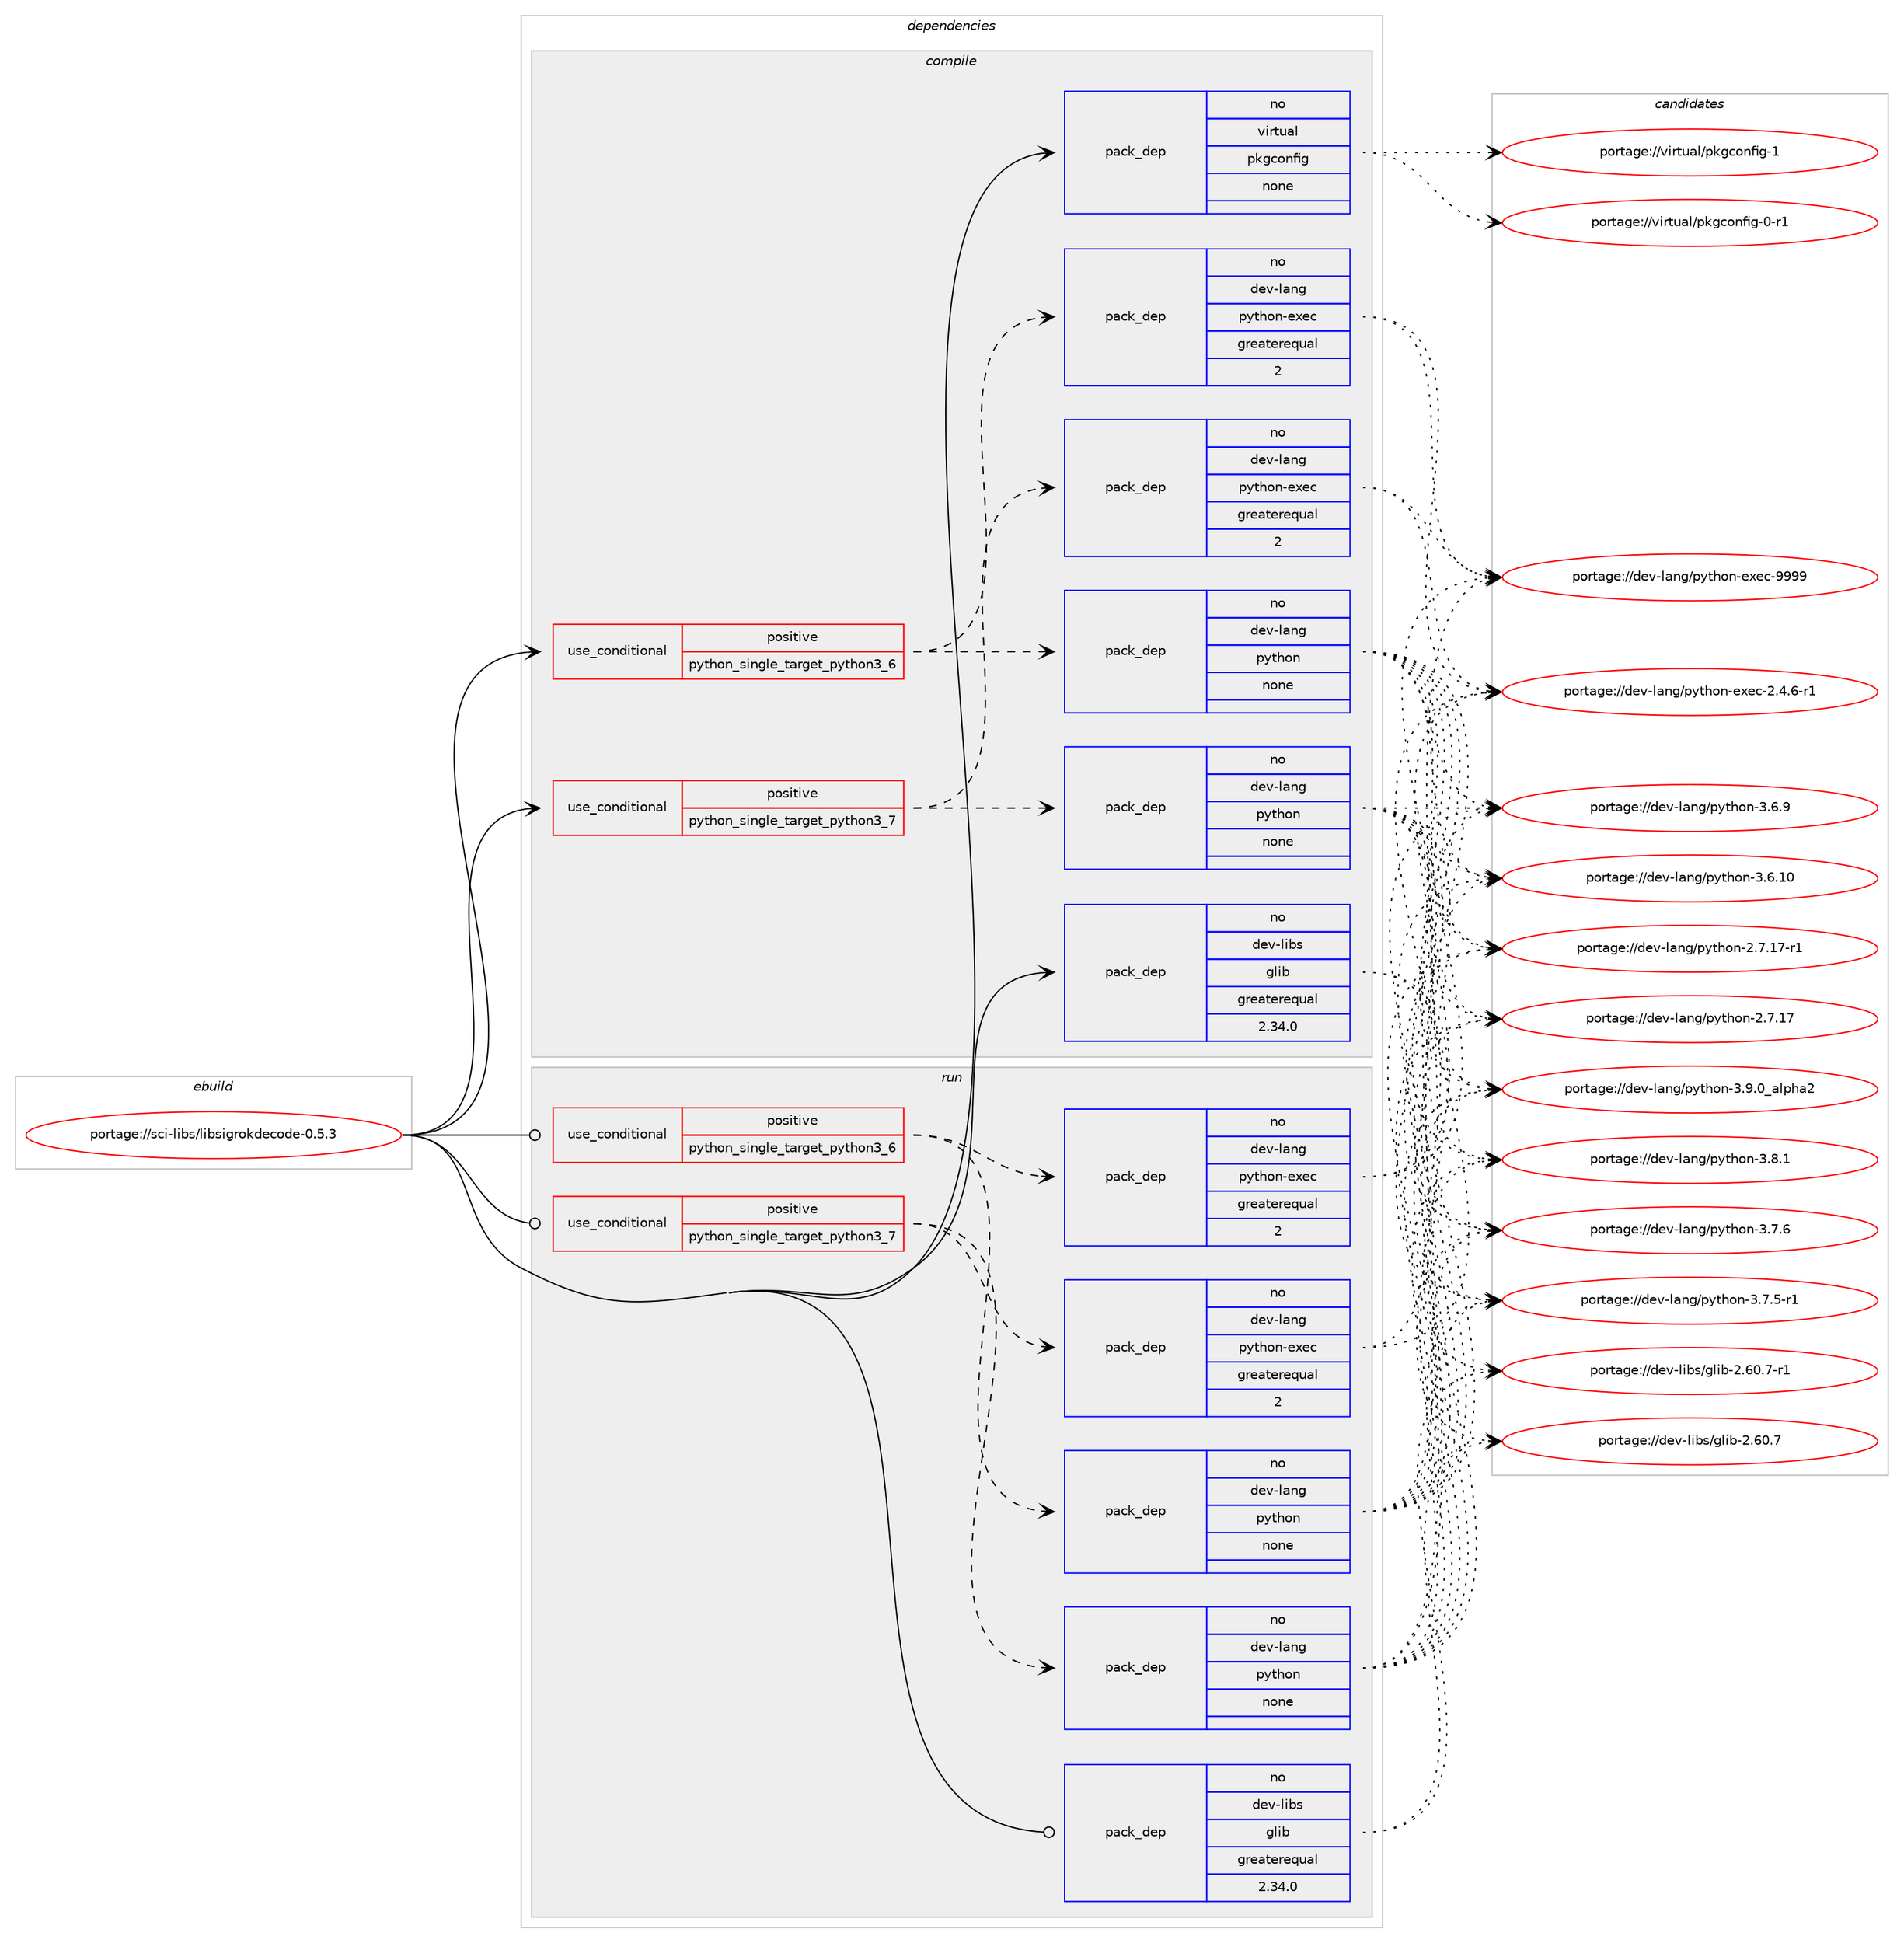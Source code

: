 digraph prolog {

# *************
# Graph options
# *************

newrank=true;
concentrate=true;
compound=true;
graph [rankdir=LR,fontname=Helvetica,fontsize=10,ranksep=1.5];#, ranksep=2.5, nodesep=0.2];
edge  [arrowhead=vee];
node  [fontname=Helvetica,fontsize=10];

# **********
# The ebuild
# **********

subgraph cluster_leftcol {
color=gray;
rank=same;
label=<<i>ebuild</i>>;
id [label="portage://sci-libs/libsigrokdecode-0.5.3", color=red, width=4, href="../sci-libs/libsigrokdecode-0.5.3.svg"];
}

# ****************
# The dependencies
# ****************

subgraph cluster_midcol {
color=gray;
label=<<i>dependencies</i>>;
subgraph cluster_compile {
fillcolor="#eeeeee";
style=filled;
label=<<i>compile</i>>;
subgraph cond17481 {
dependency87686 [label=<<TABLE BORDER="0" CELLBORDER="1" CELLSPACING="0" CELLPADDING="4"><TR><TD ROWSPAN="3" CELLPADDING="10">use_conditional</TD></TR><TR><TD>positive</TD></TR><TR><TD>python_single_target_python3_6</TD></TR></TABLE>>, shape=none, color=red];
subgraph pack68700 {
dependency87687 [label=<<TABLE BORDER="0" CELLBORDER="1" CELLSPACING="0" CELLPADDING="4" WIDTH="220"><TR><TD ROWSPAN="6" CELLPADDING="30">pack_dep</TD></TR><TR><TD WIDTH="110">no</TD></TR><TR><TD>dev-lang</TD></TR><TR><TD>python</TD></TR><TR><TD>none</TD></TR><TR><TD></TD></TR></TABLE>>, shape=none, color=blue];
}
dependency87686:e -> dependency87687:w [weight=20,style="dashed",arrowhead="vee"];
subgraph pack68701 {
dependency87688 [label=<<TABLE BORDER="0" CELLBORDER="1" CELLSPACING="0" CELLPADDING="4" WIDTH="220"><TR><TD ROWSPAN="6" CELLPADDING="30">pack_dep</TD></TR><TR><TD WIDTH="110">no</TD></TR><TR><TD>dev-lang</TD></TR><TR><TD>python-exec</TD></TR><TR><TD>greaterequal</TD></TR><TR><TD>2</TD></TR></TABLE>>, shape=none, color=blue];
}
dependency87686:e -> dependency87688:w [weight=20,style="dashed",arrowhead="vee"];
}
id:e -> dependency87686:w [weight=20,style="solid",arrowhead="vee"];
subgraph cond17482 {
dependency87689 [label=<<TABLE BORDER="0" CELLBORDER="1" CELLSPACING="0" CELLPADDING="4"><TR><TD ROWSPAN="3" CELLPADDING="10">use_conditional</TD></TR><TR><TD>positive</TD></TR><TR><TD>python_single_target_python3_7</TD></TR></TABLE>>, shape=none, color=red];
subgraph pack68702 {
dependency87690 [label=<<TABLE BORDER="0" CELLBORDER="1" CELLSPACING="0" CELLPADDING="4" WIDTH="220"><TR><TD ROWSPAN="6" CELLPADDING="30">pack_dep</TD></TR><TR><TD WIDTH="110">no</TD></TR><TR><TD>dev-lang</TD></TR><TR><TD>python</TD></TR><TR><TD>none</TD></TR><TR><TD></TD></TR></TABLE>>, shape=none, color=blue];
}
dependency87689:e -> dependency87690:w [weight=20,style="dashed",arrowhead="vee"];
subgraph pack68703 {
dependency87691 [label=<<TABLE BORDER="0" CELLBORDER="1" CELLSPACING="0" CELLPADDING="4" WIDTH="220"><TR><TD ROWSPAN="6" CELLPADDING="30">pack_dep</TD></TR><TR><TD WIDTH="110">no</TD></TR><TR><TD>dev-lang</TD></TR><TR><TD>python-exec</TD></TR><TR><TD>greaterequal</TD></TR><TR><TD>2</TD></TR></TABLE>>, shape=none, color=blue];
}
dependency87689:e -> dependency87691:w [weight=20,style="dashed",arrowhead="vee"];
}
id:e -> dependency87689:w [weight=20,style="solid",arrowhead="vee"];
subgraph pack68704 {
dependency87692 [label=<<TABLE BORDER="0" CELLBORDER="1" CELLSPACING="0" CELLPADDING="4" WIDTH="220"><TR><TD ROWSPAN="6" CELLPADDING="30">pack_dep</TD></TR><TR><TD WIDTH="110">no</TD></TR><TR><TD>dev-libs</TD></TR><TR><TD>glib</TD></TR><TR><TD>greaterequal</TD></TR><TR><TD>2.34.0</TD></TR></TABLE>>, shape=none, color=blue];
}
id:e -> dependency87692:w [weight=20,style="solid",arrowhead="vee"];
subgraph pack68705 {
dependency87693 [label=<<TABLE BORDER="0" CELLBORDER="1" CELLSPACING="0" CELLPADDING="4" WIDTH="220"><TR><TD ROWSPAN="6" CELLPADDING="30">pack_dep</TD></TR><TR><TD WIDTH="110">no</TD></TR><TR><TD>virtual</TD></TR><TR><TD>pkgconfig</TD></TR><TR><TD>none</TD></TR><TR><TD></TD></TR></TABLE>>, shape=none, color=blue];
}
id:e -> dependency87693:w [weight=20,style="solid",arrowhead="vee"];
}
subgraph cluster_compileandrun {
fillcolor="#eeeeee";
style=filled;
label=<<i>compile and run</i>>;
}
subgraph cluster_run {
fillcolor="#eeeeee";
style=filled;
label=<<i>run</i>>;
subgraph cond17483 {
dependency87694 [label=<<TABLE BORDER="0" CELLBORDER="1" CELLSPACING="0" CELLPADDING="4"><TR><TD ROWSPAN="3" CELLPADDING="10">use_conditional</TD></TR><TR><TD>positive</TD></TR><TR><TD>python_single_target_python3_6</TD></TR></TABLE>>, shape=none, color=red];
subgraph pack68706 {
dependency87695 [label=<<TABLE BORDER="0" CELLBORDER="1" CELLSPACING="0" CELLPADDING="4" WIDTH="220"><TR><TD ROWSPAN="6" CELLPADDING="30">pack_dep</TD></TR><TR><TD WIDTH="110">no</TD></TR><TR><TD>dev-lang</TD></TR><TR><TD>python</TD></TR><TR><TD>none</TD></TR><TR><TD></TD></TR></TABLE>>, shape=none, color=blue];
}
dependency87694:e -> dependency87695:w [weight=20,style="dashed",arrowhead="vee"];
subgraph pack68707 {
dependency87696 [label=<<TABLE BORDER="0" CELLBORDER="1" CELLSPACING="0" CELLPADDING="4" WIDTH="220"><TR><TD ROWSPAN="6" CELLPADDING="30">pack_dep</TD></TR><TR><TD WIDTH="110">no</TD></TR><TR><TD>dev-lang</TD></TR><TR><TD>python-exec</TD></TR><TR><TD>greaterequal</TD></TR><TR><TD>2</TD></TR></TABLE>>, shape=none, color=blue];
}
dependency87694:e -> dependency87696:w [weight=20,style="dashed",arrowhead="vee"];
}
id:e -> dependency87694:w [weight=20,style="solid",arrowhead="odot"];
subgraph cond17484 {
dependency87697 [label=<<TABLE BORDER="0" CELLBORDER="1" CELLSPACING="0" CELLPADDING="4"><TR><TD ROWSPAN="3" CELLPADDING="10">use_conditional</TD></TR><TR><TD>positive</TD></TR><TR><TD>python_single_target_python3_7</TD></TR></TABLE>>, shape=none, color=red];
subgraph pack68708 {
dependency87698 [label=<<TABLE BORDER="0" CELLBORDER="1" CELLSPACING="0" CELLPADDING="4" WIDTH="220"><TR><TD ROWSPAN="6" CELLPADDING="30">pack_dep</TD></TR><TR><TD WIDTH="110">no</TD></TR><TR><TD>dev-lang</TD></TR><TR><TD>python</TD></TR><TR><TD>none</TD></TR><TR><TD></TD></TR></TABLE>>, shape=none, color=blue];
}
dependency87697:e -> dependency87698:w [weight=20,style="dashed",arrowhead="vee"];
subgraph pack68709 {
dependency87699 [label=<<TABLE BORDER="0" CELLBORDER="1" CELLSPACING="0" CELLPADDING="4" WIDTH="220"><TR><TD ROWSPAN="6" CELLPADDING="30">pack_dep</TD></TR><TR><TD WIDTH="110">no</TD></TR><TR><TD>dev-lang</TD></TR><TR><TD>python-exec</TD></TR><TR><TD>greaterequal</TD></TR><TR><TD>2</TD></TR></TABLE>>, shape=none, color=blue];
}
dependency87697:e -> dependency87699:w [weight=20,style="dashed",arrowhead="vee"];
}
id:e -> dependency87697:w [weight=20,style="solid",arrowhead="odot"];
subgraph pack68710 {
dependency87700 [label=<<TABLE BORDER="0" CELLBORDER="1" CELLSPACING="0" CELLPADDING="4" WIDTH="220"><TR><TD ROWSPAN="6" CELLPADDING="30">pack_dep</TD></TR><TR><TD WIDTH="110">no</TD></TR><TR><TD>dev-libs</TD></TR><TR><TD>glib</TD></TR><TR><TD>greaterequal</TD></TR><TR><TD>2.34.0</TD></TR></TABLE>>, shape=none, color=blue];
}
id:e -> dependency87700:w [weight=20,style="solid",arrowhead="odot"];
}
}

# **************
# The candidates
# **************

subgraph cluster_choices {
rank=same;
color=gray;
label=<<i>candidates</i>>;

subgraph choice68700 {
color=black;
nodesep=1;
choice10010111845108971101034711212111610411111045514657464895971081121049750 [label="portage://dev-lang/python-3.9.0_alpha2", color=red, width=4,href="../dev-lang/python-3.9.0_alpha2.svg"];
choice100101118451089711010347112121116104111110455146564649 [label="portage://dev-lang/python-3.8.1", color=red, width=4,href="../dev-lang/python-3.8.1.svg"];
choice100101118451089711010347112121116104111110455146554654 [label="portage://dev-lang/python-3.7.6", color=red, width=4,href="../dev-lang/python-3.7.6.svg"];
choice1001011184510897110103471121211161041111104551465546534511449 [label="portage://dev-lang/python-3.7.5-r1", color=red, width=4,href="../dev-lang/python-3.7.5-r1.svg"];
choice100101118451089711010347112121116104111110455146544657 [label="portage://dev-lang/python-3.6.9", color=red, width=4,href="../dev-lang/python-3.6.9.svg"];
choice10010111845108971101034711212111610411111045514654464948 [label="portage://dev-lang/python-3.6.10", color=red, width=4,href="../dev-lang/python-3.6.10.svg"];
choice100101118451089711010347112121116104111110455046554649554511449 [label="portage://dev-lang/python-2.7.17-r1", color=red, width=4,href="../dev-lang/python-2.7.17-r1.svg"];
choice10010111845108971101034711212111610411111045504655464955 [label="portage://dev-lang/python-2.7.17", color=red, width=4,href="../dev-lang/python-2.7.17.svg"];
dependency87687:e -> choice10010111845108971101034711212111610411111045514657464895971081121049750:w [style=dotted,weight="100"];
dependency87687:e -> choice100101118451089711010347112121116104111110455146564649:w [style=dotted,weight="100"];
dependency87687:e -> choice100101118451089711010347112121116104111110455146554654:w [style=dotted,weight="100"];
dependency87687:e -> choice1001011184510897110103471121211161041111104551465546534511449:w [style=dotted,weight="100"];
dependency87687:e -> choice100101118451089711010347112121116104111110455146544657:w [style=dotted,weight="100"];
dependency87687:e -> choice10010111845108971101034711212111610411111045514654464948:w [style=dotted,weight="100"];
dependency87687:e -> choice100101118451089711010347112121116104111110455046554649554511449:w [style=dotted,weight="100"];
dependency87687:e -> choice10010111845108971101034711212111610411111045504655464955:w [style=dotted,weight="100"];
}
subgraph choice68701 {
color=black;
nodesep=1;
choice10010111845108971101034711212111610411111045101120101994557575757 [label="portage://dev-lang/python-exec-9999", color=red, width=4,href="../dev-lang/python-exec-9999.svg"];
choice10010111845108971101034711212111610411111045101120101994550465246544511449 [label="portage://dev-lang/python-exec-2.4.6-r1", color=red, width=4,href="../dev-lang/python-exec-2.4.6-r1.svg"];
dependency87688:e -> choice10010111845108971101034711212111610411111045101120101994557575757:w [style=dotted,weight="100"];
dependency87688:e -> choice10010111845108971101034711212111610411111045101120101994550465246544511449:w [style=dotted,weight="100"];
}
subgraph choice68702 {
color=black;
nodesep=1;
choice10010111845108971101034711212111610411111045514657464895971081121049750 [label="portage://dev-lang/python-3.9.0_alpha2", color=red, width=4,href="../dev-lang/python-3.9.0_alpha2.svg"];
choice100101118451089711010347112121116104111110455146564649 [label="portage://dev-lang/python-3.8.1", color=red, width=4,href="../dev-lang/python-3.8.1.svg"];
choice100101118451089711010347112121116104111110455146554654 [label="portage://dev-lang/python-3.7.6", color=red, width=4,href="../dev-lang/python-3.7.6.svg"];
choice1001011184510897110103471121211161041111104551465546534511449 [label="portage://dev-lang/python-3.7.5-r1", color=red, width=4,href="../dev-lang/python-3.7.5-r1.svg"];
choice100101118451089711010347112121116104111110455146544657 [label="portage://dev-lang/python-3.6.9", color=red, width=4,href="../dev-lang/python-3.6.9.svg"];
choice10010111845108971101034711212111610411111045514654464948 [label="portage://dev-lang/python-3.6.10", color=red, width=4,href="../dev-lang/python-3.6.10.svg"];
choice100101118451089711010347112121116104111110455046554649554511449 [label="portage://dev-lang/python-2.7.17-r1", color=red, width=4,href="../dev-lang/python-2.7.17-r1.svg"];
choice10010111845108971101034711212111610411111045504655464955 [label="portage://dev-lang/python-2.7.17", color=red, width=4,href="../dev-lang/python-2.7.17.svg"];
dependency87690:e -> choice10010111845108971101034711212111610411111045514657464895971081121049750:w [style=dotted,weight="100"];
dependency87690:e -> choice100101118451089711010347112121116104111110455146564649:w [style=dotted,weight="100"];
dependency87690:e -> choice100101118451089711010347112121116104111110455146554654:w [style=dotted,weight="100"];
dependency87690:e -> choice1001011184510897110103471121211161041111104551465546534511449:w [style=dotted,weight="100"];
dependency87690:e -> choice100101118451089711010347112121116104111110455146544657:w [style=dotted,weight="100"];
dependency87690:e -> choice10010111845108971101034711212111610411111045514654464948:w [style=dotted,weight="100"];
dependency87690:e -> choice100101118451089711010347112121116104111110455046554649554511449:w [style=dotted,weight="100"];
dependency87690:e -> choice10010111845108971101034711212111610411111045504655464955:w [style=dotted,weight="100"];
}
subgraph choice68703 {
color=black;
nodesep=1;
choice10010111845108971101034711212111610411111045101120101994557575757 [label="portage://dev-lang/python-exec-9999", color=red, width=4,href="../dev-lang/python-exec-9999.svg"];
choice10010111845108971101034711212111610411111045101120101994550465246544511449 [label="portage://dev-lang/python-exec-2.4.6-r1", color=red, width=4,href="../dev-lang/python-exec-2.4.6-r1.svg"];
dependency87691:e -> choice10010111845108971101034711212111610411111045101120101994557575757:w [style=dotted,weight="100"];
dependency87691:e -> choice10010111845108971101034711212111610411111045101120101994550465246544511449:w [style=dotted,weight="100"];
}
subgraph choice68704 {
color=black;
nodesep=1;
choice10010111845108105981154710310810598455046544846554511449 [label="portage://dev-libs/glib-2.60.7-r1", color=red, width=4,href="../dev-libs/glib-2.60.7-r1.svg"];
choice1001011184510810598115471031081059845504654484655 [label="portage://dev-libs/glib-2.60.7", color=red, width=4,href="../dev-libs/glib-2.60.7.svg"];
dependency87692:e -> choice10010111845108105981154710310810598455046544846554511449:w [style=dotted,weight="100"];
dependency87692:e -> choice1001011184510810598115471031081059845504654484655:w [style=dotted,weight="100"];
}
subgraph choice68705 {
color=black;
nodesep=1;
choice1181051141161179710847112107103991111101021051034549 [label="portage://virtual/pkgconfig-1", color=red, width=4,href="../virtual/pkgconfig-1.svg"];
choice11810511411611797108471121071039911111010210510345484511449 [label="portage://virtual/pkgconfig-0-r1", color=red, width=4,href="../virtual/pkgconfig-0-r1.svg"];
dependency87693:e -> choice1181051141161179710847112107103991111101021051034549:w [style=dotted,weight="100"];
dependency87693:e -> choice11810511411611797108471121071039911111010210510345484511449:w [style=dotted,weight="100"];
}
subgraph choice68706 {
color=black;
nodesep=1;
choice10010111845108971101034711212111610411111045514657464895971081121049750 [label="portage://dev-lang/python-3.9.0_alpha2", color=red, width=4,href="../dev-lang/python-3.9.0_alpha2.svg"];
choice100101118451089711010347112121116104111110455146564649 [label="portage://dev-lang/python-3.8.1", color=red, width=4,href="../dev-lang/python-3.8.1.svg"];
choice100101118451089711010347112121116104111110455146554654 [label="portage://dev-lang/python-3.7.6", color=red, width=4,href="../dev-lang/python-3.7.6.svg"];
choice1001011184510897110103471121211161041111104551465546534511449 [label="portage://dev-lang/python-3.7.5-r1", color=red, width=4,href="../dev-lang/python-3.7.5-r1.svg"];
choice100101118451089711010347112121116104111110455146544657 [label="portage://dev-lang/python-3.6.9", color=red, width=4,href="../dev-lang/python-3.6.9.svg"];
choice10010111845108971101034711212111610411111045514654464948 [label="portage://dev-lang/python-3.6.10", color=red, width=4,href="../dev-lang/python-3.6.10.svg"];
choice100101118451089711010347112121116104111110455046554649554511449 [label="portage://dev-lang/python-2.7.17-r1", color=red, width=4,href="../dev-lang/python-2.7.17-r1.svg"];
choice10010111845108971101034711212111610411111045504655464955 [label="portage://dev-lang/python-2.7.17", color=red, width=4,href="../dev-lang/python-2.7.17.svg"];
dependency87695:e -> choice10010111845108971101034711212111610411111045514657464895971081121049750:w [style=dotted,weight="100"];
dependency87695:e -> choice100101118451089711010347112121116104111110455146564649:w [style=dotted,weight="100"];
dependency87695:e -> choice100101118451089711010347112121116104111110455146554654:w [style=dotted,weight="100"];
dependency87695:e -> choice1001011184510897110103471121211161041111104551465546534511449:w [style=dotted,weight="100"];
dependency87695:e -> choice100101118451089711010347112121116104111110455146544657:w [style=dotted,weight="100"];
dependency87695:e -> choice10010111845108971101034711212111610411111045514654464948:w [style=dotted,weight="100"];
dependency87695:e -> choice100101118451089711010347112121116104111110455046554649554511449:w [style=dotted,weight="100"];
dependency87695:e -> choice10010111845108971101034711212111610411111045504655464955:w [style=dotted,weight="100"];
}
subgraph choice68707 {
color=black;
nodesep=1;
choice10010111845108971101034711212111610411111045101120101994557575757 [label="portage://dev-lang/python-exec-9999", color=red, width=4,href="../dev-lang/python-exec-9999.svg"];
choice10010111845108971101034711212111610411111045101120101994550465246544511449 [label="portage://dev-lang/python-exec-2.4.6-r1", color=red, width=4,href="../dev-lang/python-exec-2.4.6-r1.svg"];
dependency87696:e -> choice10010111845108971101034711212111610411111045101120101994557575757:w [style=dotted,weight="100"];
dependency87696:e -> choice10010111845108971101034711212111610411111045101120101994550465246544511449:w [style=dotted,weight="100"];
}
subgraph choice68708 {
color=black;
nodesep=1;
choice10010111845108971101034711212111610411111045514657464895971081121049750 [label="portage://dev-lang/python-3.9.0_alpha2", color=red, width=4,href="../dev-lang/python-3.9.0_alpha2.svg"];
choice100101118451089711010347112121116104111110455146564649 [label="portage://dev-lang/python-3.8.1", color=red, width=4,href="../dev-lang/python-3.8.1.svg"];
choice100101118451089711010347112121116104111110455146554654 [label="portage://dev-lang/python-3.7.6", color=red, width=4,href="../dev-lang/python-3.7.6.svg"];
choice1001011184510897110103471121211161041111104551465546534511449 [label="portage://dev-lang/python-3.7.5-r1", color=red, width=4,href="../dev-lang/python-3.7.5-r1.svg"];
choice100101118451089711010347112121116104111110455146544657 [label="portage://dev-lang/python-3.6.9", color=red, width=4,href="../dev-lang/python-3.6.9.svg"];
choice10010111845108971101034711212111610411111045514654464948 [label="portage://dev-lang/python-3.6.10", color=red, width=4,href="../dev-lang/python-3.6.10.svg"];
choice100101118451089711010347112121116104111110455046554649554511449 [label="portage://dev-lang/python-2.7.17-r1", color=red, width=4,href="../dev-lang/python-2.7.17-r1.svg"];
choice10010111845108971101034711212111610411111045504655464955 [label="portage://dev-lang/python-2.7.17", color=red, width=4,href="../dev-lang/python-2.7.17.svg"];
dependency87698:e -> choice10010111845108971101034711212111610411111045514657464895971081121049750:w [style=dotted,weight="100"];
dependency87698:e -> choice100101118451089711010347112121116104111110455146564649:w [style=dotted,weight="100"];
dependency87698:e -> choice100101118451089711010347112121116104111110455146554654:w [style=dotted,weight="100"];
dependency87698:e -> choice1001011184510897110103471121211161041111104551465546534511449:w [style=dotted,weight="100"];
dependency87698:e -> choice100101118451089711010347112121116104111110455146544657:w [style=dotted,weight="100"];
dependency87698:e -> choice10010111845108971101034711212111610411111045514654464948:w [style=dotted,weight="100"];
dependency87698:e -> choice100101118451089711010347112121116104111110455046554649554511449:w [style=dotted,weight="100"];
dependency87698:e -> choice10010111845108971101034711212111610411111045504655464955:w [style=dotted,weight="100"];
}
subgraph choice68709 {
color=black;
nodesep=1;
choice10010111845108971101034711212111610411111045101120101994557575757 [label="portage://dev-lang/python-exec-9999", color=red, width=4,href="../dev-lang/python-exec-9999.svg"];
choice10010111845108971101034711212111610411111045101120101994550465246544511449 [label="portage://dev-lang/python-exec-2.4.6-r1", color=red, width=4,href="../dev-lang/python-exec-2.4.6-r1.svg"];
dependency87699:e -> choice10010111845108971101034711212111610411111045101120101994557575757:w [style=dotted,weight="100"];
dependency87699:e -> choice10010111845108971101034711212111610411111045101120101994550465246544511449:w [style=dotted,weight="100"];
}
subgraph choice68710 {
color=black;
nodesep=1;
choice10010111845108105981154710310810598455046544846554511449 [label="portage://dev-libs/glib-2.60.7-r1", color=red, width=4,href="../dev-libs/glib-2.60.7-r1.svg"];
choice1001011184510810598115471031081059845504654484655 [label="portage://dev-libs/glib-2.60.7", color=red, width=4,href="../dev-libs/glib-2.60.7.svg"];
dependency87700:e -> choice10010111845108105981154710310810598455046544846554511449:w [style=dotted,weight="100"];
dependency87700:e -> choice1001011184510810598115471031081059845504654484655:w [style=dotted,weight="100"];
}
}

}
